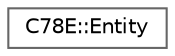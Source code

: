digraph "Graphical Class Hierarchy"
{
 // LATEX_PDF_SIZE
  bgcolor="transparent";
  edge [fontname=Helvetica,fontsize=10,labelfontname=Helvetica,labelfontsize=10];
  node [fontname=Helvetica,fontsize=10,shape=box,height=0.2,width=0.4];
  rankdir="LR";
  Node0 [id="Node000000",label="C78E::Entity",height=0.2,width=0.4,color="grey40", fillcolor="white", style="filled",URL="$de/d3f/class_c78_e_1_1_entity.html",tooltip=" "];
}
